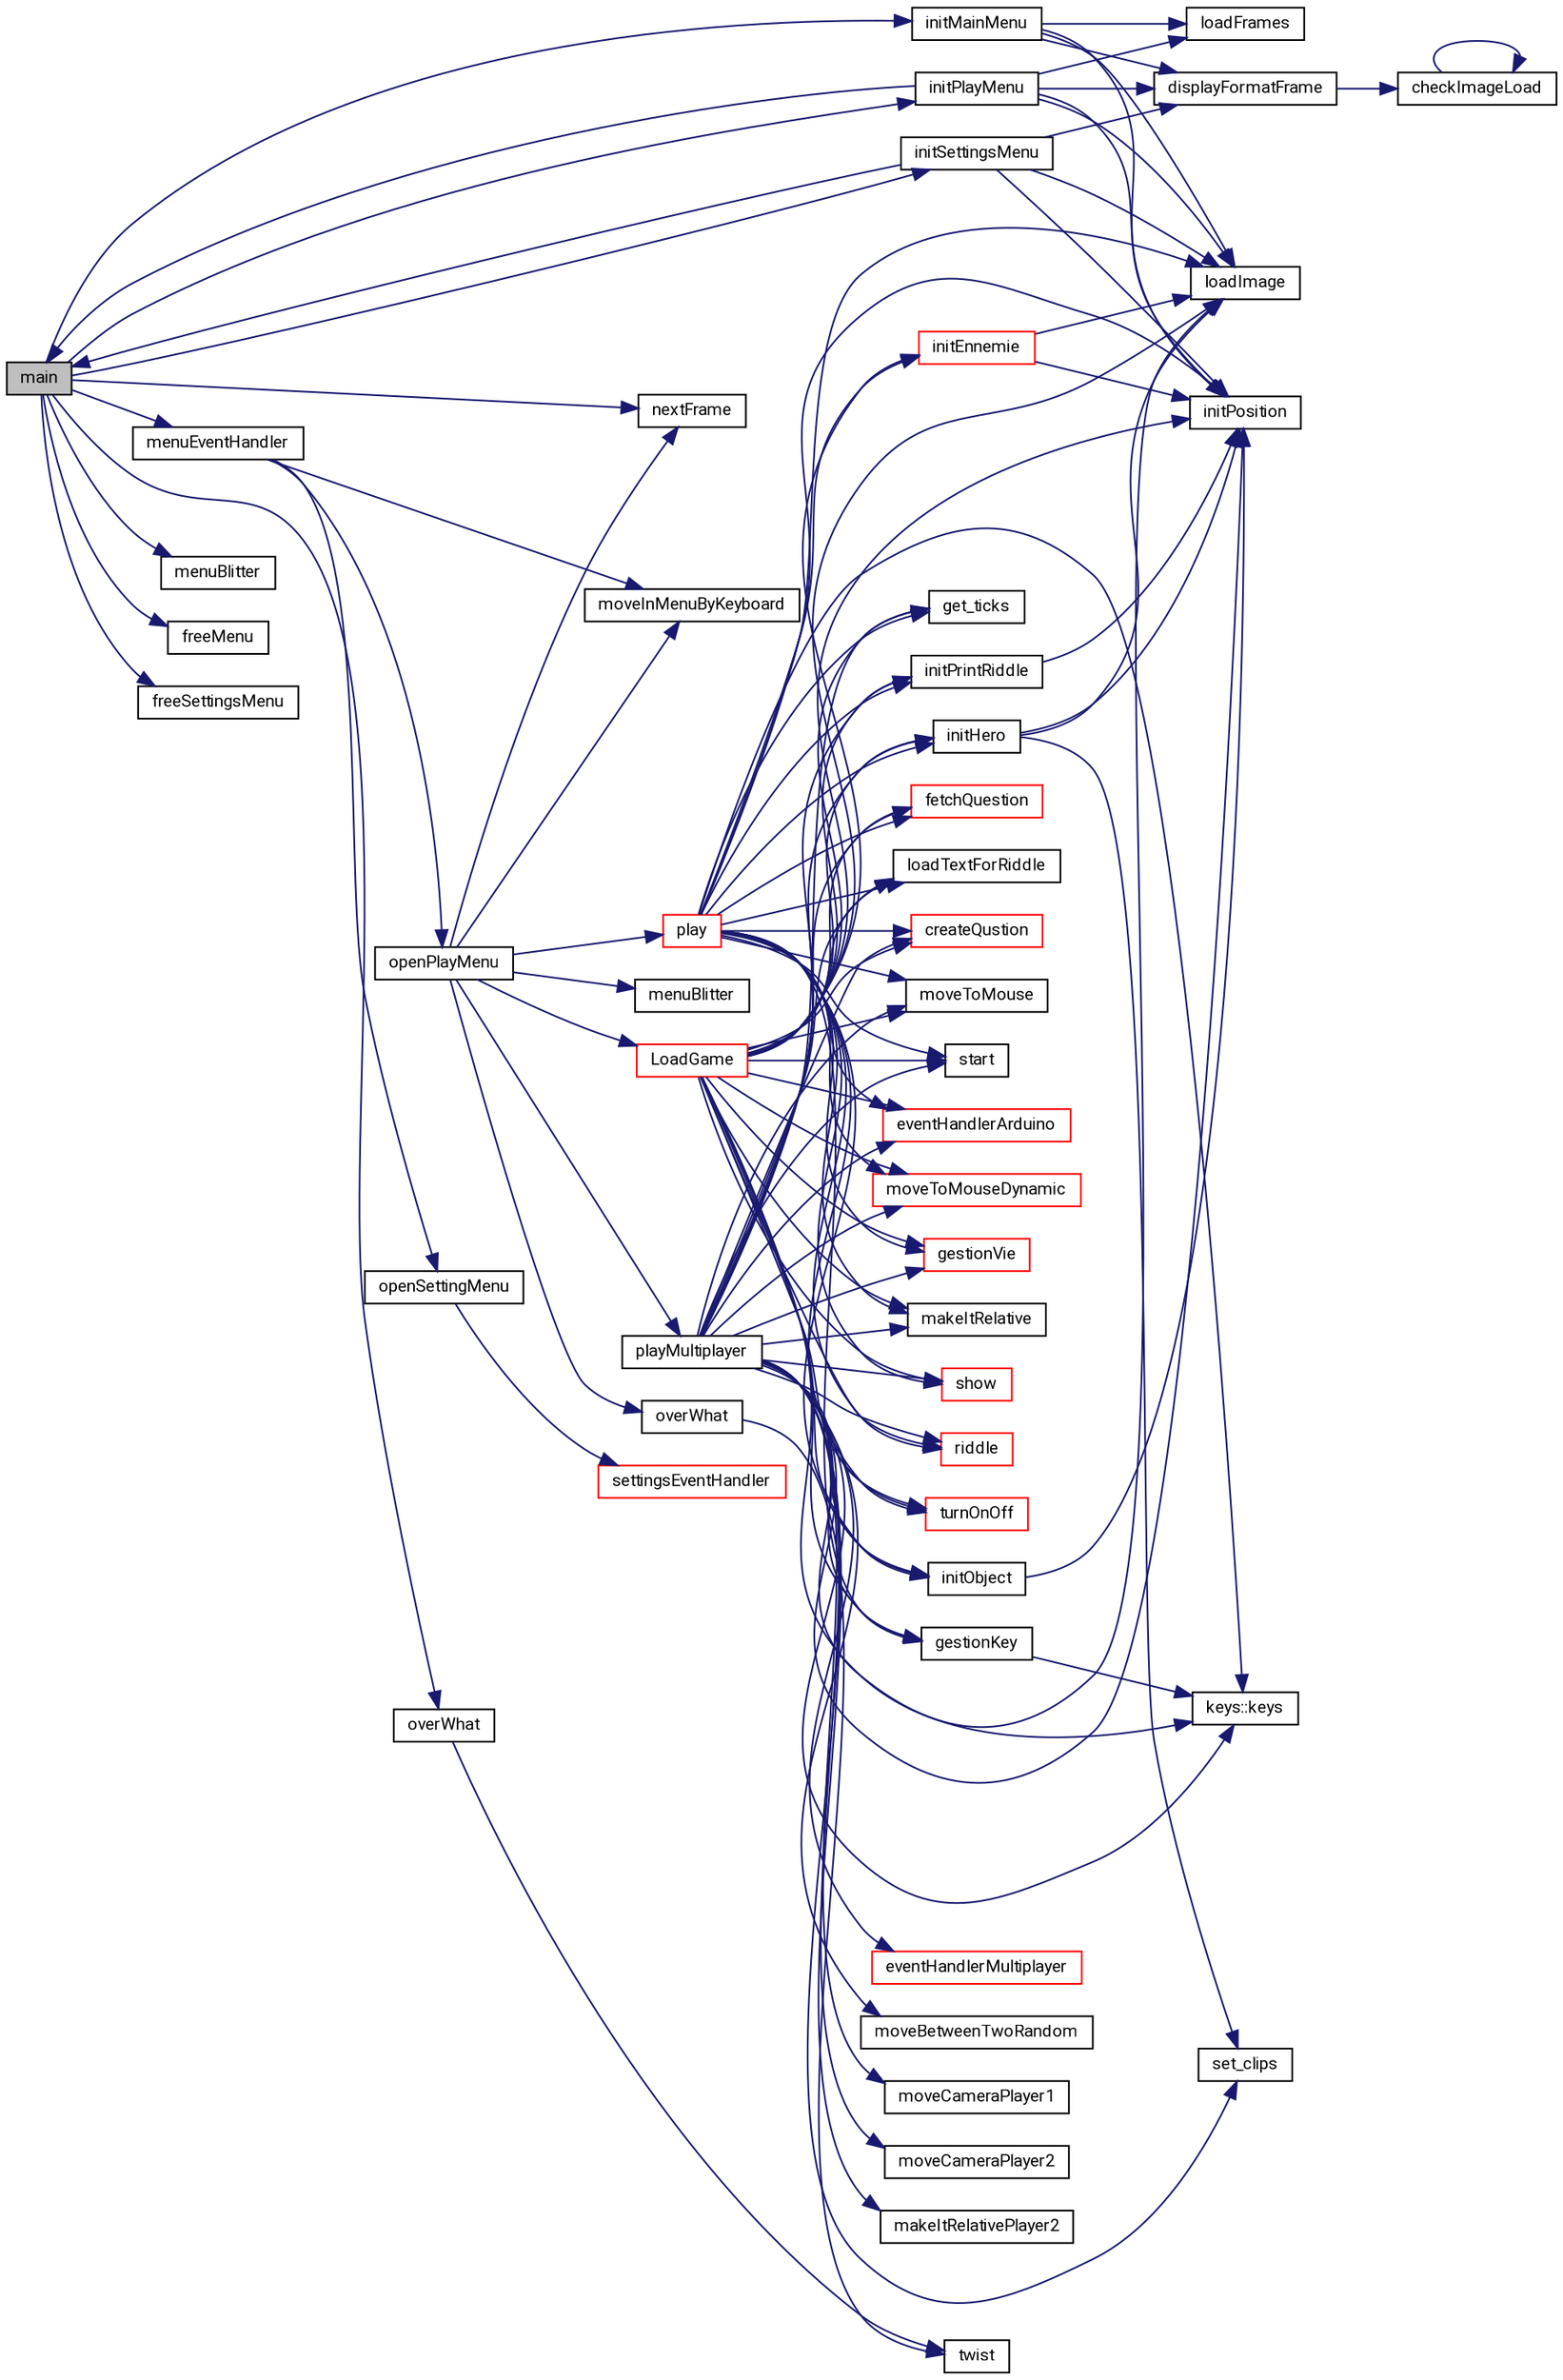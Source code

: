 digraph "main"
{
 // LATEX_PDF_SIZE
  edge [fontname="Roboto",fontsize="10",labelfontname="Roboto",labelfontsize="10"];
  node [fontname="Roboto",fontsize="10",shape=record];
  rankdir="LR";
  Node0 [label="main",height=0.2,width=0.4,color="black", fillcolor="grey75", style="filled", fontcolor="black",tooltip=" "];
  Node0 -> Node1 [color="midnightblue",fontsize="10",style="solid",fontname="Roboto"];
  Node1 [label="initMainMenu",height=0.2,width=0.4,color="black", fillcolor="white", style="filled",URL="$SDL__Init_8c.html#a45cc18c9330197ff2a6f8eaa0433defd",tooltip=" "];
  Node1 -> Node2 [color="midnightblue",fontsize="10",style="solid",fontname="Roboto"];
  Node2 [label="loadImage",height=0.2,width=0.4,color="black", fillcolor="white", style="filled",URL="$SDL__Init_8c.html#a2ab4a75877abd9b57b1867af16899f30",tooltip=" "];
  Node1 -> Node3 [color="midnightblue",fontsize="10",style="solid",fontname="Roboto"];
  Node3 [label="displayFormatFrame",height=0.2,width=0.4,color="black", fillcolor="white", style="filled",URL="$SDL__Init_8c.html#a9d15a4099a1c7eb98981e2f641be3411",tooltip=" "];
  Node3 -> Node4 [color="midnightblue",fontsize="10",style="solid",fontname="Roboto"];
  Node4 [label="checkImageLoad",height=0.2,width=0.4,color="black", fillcolor="white", style="filled",URL="$SDL__Init_8c.html#a9c86961353b17cdaa6160b5e226e4de6",tooltip=" "];
  Node4 -> Node4 [color="midnightblue",fontsize="10",style="solid",fontname="Roboto"];
  Node1 -> Node5 [color="midnightblue",fontsize="10",style="solid",fontname="Roboto"];
  Node5 [label="initPosition",height=0.2,width=0.4,color="black", fillcolor="white", style="filled",URL="$SDL__Init_8c.html#aacba2767ef1793cfcf9d9cfba91a62e7",tooltip=" "];
  Node1 -> Node6 [color="midnightblue",fontsize="10",style="solid",fontname="Roboto"];
  Node6 [label="loadFrames",height=0.2,width=0.4,color="black", fillcolor="white", style="filled",URL="$SDL__Init_8c.html#ab29215e3467fdc78a5b43cb5417fb9e9",tooltip=" "];
  Node0 -> Node7 [color="midnightblue",fontsize="10",style="solid",fontname="Roboto"];
  Node7 [label="initPlayMenu",height=0.2,width=0.4,color="black", fillcolor="white", style="filled",URL="$SDL__Init_8c.html#aca9c8f6654a287dc225addf7bc93188d",tooltip=" "];
  Node7 -> Node0 [color="midnightblue",fontsize="10",style="solid",fontname="Roboto"];
  Node7 -> Node2 [color="midnightblue",fontsize="10",style="solid",fontname="Roboto"];
  Node7 -> Node3 [color="midnightblue",fontsize="10",style="solid",fontname="Roboto"];
  Node7 -> Node5 [color="midnightblue",fontsize="10",style="solid",fontname="Roboto"];
  Node7 -> Node6 [color="midnightblue",fontsize="10",style="solid",fontname="Roboto"];
  Node0 -> Node8 [color="midnightblue",fontsize="10",style="solid",fontname="Roboto"];
  Node8 [label="initSettingsMenu",height=0.2,width=0.4,color="black", fillcolor="white", style="filled",URL="$SDL__Init_8c.html#a3accead2e0742f15fb1a705e001bf66e",tooltip=" "];
  Node8 -> Node0 [color="midnightblue",fontsize="10",style="solid",fontname="Roboto"];
  Node8 -> Node2 [color="midnightblue",fontsize="10",style="solid",fontname="Roboto"];
  Node8 -> Node3 [color="midnightblue",fontsize="10",style="solid",fontname="Roboto"];
  Node8 -> Node5 [color="midnightblue",fontsize="10",style="solid",fontname="Roboto"];
  Node0 -> Node9 [color="midnightblue",fontsize="10",style="solid",fontname="Roboto"];
  Node9 [label="menuEventHandler",height=0.2,width=0.4,color="black", fillcolor="white", style="filled",URL="$SDL__Game_8h.html#a9489d33a83d76c6d00dcef0c9bf7eb93",tooltip=" "];
  Node9 -> Node10 [color="midnightblue",fontsize="10",style="solid",fontname="Roboto"];
  Node10 [label="openPlayMenu",height=0.2,width=0.4,color="black", fillcolor="white", style="filled",URL="$SDL__Game__Funcs_8c.html#a61c31102f6b34e46e97373cc417e2d42",tooltip=" "];
  Node10 -> Node11 [color="midnightblue",fontsize="10",style="solid",fontname="Roboto"];
  Node11 [label="playMultiplayer",height=0.2,width=0.4,color="black", fillcolor="white", style="filled",URL="$SDL__multiplayer_8c.html#acdec1d407d5934d4ccff3806f46ba79a",tooltip=" "];
  Node11 -> Node5 [color="midnightblue",fontsize="10",style="solid",fontname="Roboto"];
  Node11 -> Node12 [color="midnightblue",fontsize="10",style="solid",fontname="Roboto"];
  Node12 [label="keys::keys",height=0.2,width=0.4,color="black", fillcolor="white", style="filled",URL="$structkeys.html#a7559bc5bb2d0727a0be1ce90578d1052",tooltip=" "];
  Node11 -> Node13 [color="midnightblue",fontsize="10",style="solid",fontname="Roboto"];
  Node13 [label="set_clips",height=0.2,width=0.4,color="black", fillcolor="white", style="filled",URL="$SDL__animation_8c.html#a77f54ee083e4f28c4176cf9602603964",tooltip=" "];
  Node11 -> Node14 [color="midnightblue",fontsize="10",style="solid",fontname="Roboto"];
  Node14 [label="initHero",height=0.2,width=0.4,color="black", fillcolor="white", style="filled",URL="$SDL__Init_8c.html#a537870b91a0bcb420da19fa92a506311",tooltip=" "];
  Node14 -> Node2 [color="midnightblue",fontsize="10",style="solid",fontname="Roboto"];
  Node14 -> Node13 [color="midnightblue",fontsize="10",style="solid",fontname="Roboto"];
  Node14 -> Node5 [color="midnightblue",fontsize="10",style="solid",fontname="Roboto"];
  Node11 -> Node15 [color="midnightblue",fontsize="10",style="solid",fontname="Roboto"];
  Node15 [label="initObject",height=0.2,width=0.4,color="black", fillcolor="white", style="filled",URL="$SDL__Init_8c.html#a8a5afe773164b262326832d98dc6104c",tooltip=" "];
  Node15 -> Node5 [color="midnightblue",fontsize="10",style="solid",fontname="Roboto"];
  Node11 -> Node16 [color="midnightblue",fontsize="10",style="solid",fontname="Roboto"];
  Node16 [label="fetchQuestion",height=0.2,width=0.4,color="red", fillcolor="white", style="filled",URL="$SDL__enigme_8c.html#a39c76700dff530c844926f769b9e5e2f",tooltip=" "];
  Node11 -> Node19 [color="midnightblue",fontsize="10",style="solid",fontname="Roboto"];
  Node19 [label="loadTextForRiddle",height=0.2,width=0.4,color="black", fillcolor="white", style="filled",URL="$SDL__Init_8c.html#a6b45aea4a0ac66457461752d48769da0",tooltip=" "];
  Node11 -> Node2 [color="midnightblue",fontsize="10",style="solid",fontname="Roboto"];
  Node11 -> Node20 [color="midnightblue",fontsize="10",style="solid",fontname="Roboto"];
  Node20 [label="initPrintRiddle",height=0.2,width=0.4,color="black", fillcolor="white", style="filled",URL="$SDL__Init_8c.html#a24db4a5a8e8fd689b3c7e195c8895548",tooltip=" "];
  Node20 -> Node5 [color="midnightblue",fontsize="10",style="solid",fontname="Roboto"];
  Node11 -> Node21 [color="midnightblue",fontsize="10",style="solid",fontname="Roboto"];
  Node21 [label="createQustion",height=0.2,width=0.4,color="red", fillcolor="white", style="filled",URL="$SDL__enigme_8c.html#a366df1c03f8c6ca9f110a8d71af474c8",tooltip=" "];
  Node11 -> Node24 [color="midnightblue",fontsize="10",style="solid",fontname="Roboto"];
  Node24 [label="moveToMouse",height=0.2,width=0.4,color="black", fillcolor="white", style="filled",URL="$SDL__move_8c.html#af11bb29347265c4ba26ea25b7c64a20a",tooltip=" "];
  Node11 -> Node25 [color="midnightblue",fontsize="10",style="solid",fontname="Roboto"];
  Node25 [label="start",height=0.2,width=0.4,color="black", fillcolor="white", style="filled",URL="$SDL__animation_8c.html#ad6dbccd99321dabd7f2e29f652b523e6",tooltip=" "];
  Node11 -> Node26 [color="midnightblue",fontsize="10",style="solid",fontname="Roboto"];
  Node26 [label="eventHandlerArduino",height=0.2,width=0.4,color="red", fillcolor="white", style="filled",URL="$SDL__arduino_8c.html#abefc6906065c0c43ba99477e403e07d9",tooltip=" "];
  Node11 -> Node31 [color="midnightblue",fontsize="10",style="solid",fontname="Roboto"];
  Node31 [label="eventHandlerMultiplayer",height=0.2,width=0.4,color="red", fillcolor="white", style="filled",URL="$SDL__multiplayer_8c.html#a4a208945715a6c534f1eef8a8f38a896",tooltip=" "];
  Node11 -> Node32 [color="midnightblue",fontsize="10",style="solid",fontname="Roboto"];
  Node32 [label="moveToMouseDynamic",height=0.2,width=0.4,color="red", fillcolor="white", style="filled",URL="$SDL__move_8c.html#a3c40d057be41d3e6b3421eabce7a55c6",tooltip=" "];
  Node11 -> Node33 [color="midnightblue",fontsize="10",style="solid",fontname="Roboto"];
  Node33 [label="moveBetweenTwoRandom",height=0.2,width=0.4,color="black", fillcolor="white", style="filled",URL="$SDL__move_8c.html#a4e34bd1e8cd999c1e80b56a93ad36b25",tooltip=" "];
  Node11 -> Node34 [color="midnightblue",fontsize="10",style="solid",fontname="Roboto"];
  Node34 [label="moveCameraPlayer1",height=0.2,width=0.4,color="black", fillcolor="white", style="filled",URL="$SDL__scrolling_8c.html#af6aebb909a3152dfa7e36e9988490d9e",tooltip=" "];
  Node11 -> Node35 [color="midnightblue",fontsize="10",style="solid",fontname="Roboto"];
  Node35 [label="moveCameraPlayer2",height=0.2,width=0.4,color="black", fillcolor="white", style="filled",URL="$SDL__scrolling_8c.html#a6a2dd36438cbb546093c05391850a16c",tooltip=" "];
  Node11 -> Node36 [color="midnightblue",fontsize="10",style="solid",fontname="Roboto"];
  Node36 [label="gestionVie",height=0.2,width=0.4,color="red", fillcolor="white", style="filled",URL="$SDL__gestion_8c.html#a1f7aab104689e218a0055f424e317236",tooltip=" "];
  Node11 -> Node38 [color="midnightblue",fontsize="10",style="solid",fontname="Roboto"];
  Node38 [label="makeItRelative",height=0.2,width=0.4,color="black", fillcolor="white", style="filled",URL="$SDL__scrolling_8c.html#a195939235fc4e32206ff56a74081576f",tooltip=" "];
  Node11 -> Node39 [color="midnightblue",fontsize="10",style="solid",fontname="Roboto"];
  Node39 [label="makeItRelativePlayer2",height=0.2,width=0.4,color="black", fillcolor="white", style="filled",URL="$SDL__scrolling_8c.html#aebf118c24504b22011ac7f04feef5940",tooltip=" "];
  Node11 -> Node40 [color="midnightblue",fontsize="10",style="solid",fontname="Roboto"];
  Node40 [label="show",height=0.2,width=0.4,color="red", fillcolor="white", style="filled",URL="$SDL__animation_8c.html#a51ec49799835d087b8e6f2d707c4d76d",tooltip=" "];
  Node11 -> Node42 [color="midnightblue",fontsize="10",style="solid",fontname="Roboto"];
  Node42 [label="riddle",height=0.2,width=0.4,color="red", fillcolor="white", style="filled",URL="$SDL__enigme_8c.html#a4b8fbab12a6932d122a2ebd9f3f4e7eb",tooltip=" "];
  Node11 -> Node45 [color="midnightblue",fontsize="10",style="solid",fontname="Roboto"];
  Node45 [label="turnOnOff",height=0.2,width=0.4,color="red", fillcolor="white", style="filled",URL="$SDL__arduino_8c.html#af921e7b2ce75aadfb16b2ce49424a589",tooltip=" "];
  Node11 -> Node47 [color="midnightblue",fontsize="10",style="solid",fontname="Roboto"];
  Node47 [label="gestionKey",height=0.2,width=0.4,color="black", fillcolor="white", style="filled",URL="$SDL__gestion_8c.html#a7f4b12a80d06588ae6728b122b888a58",tooltip=" "];
  Node47 -> Node12 [color="midnightblue",fontsize="10",style="solid",fontname="Roboto"];
  Node11 -> Node48 [color="midnightblue",fontsize="10",style="solid",fontname="Roboto"];
  Node48 [label="get_ticks",height=0.2,width=0.4,color="black", fillcolor="white", style="filled",URL="$SDL__animation_8c.html#aa3e2cb9730547c3f0e2aa7f8d4aa451c",tooltip=" "];
  Node10 -> Node49 [color="midnightblue",fontsize="10",style="solid",fontname="Roboto"];
  Node49 [label="LoadGame",height=0.2,width=0.4,color="red", fillcolor="white", style="filled",URL="$SDL__savegame_8c.html#a6806b4b0f276136776dee9837e60f994",tooltip=" "];
  Node49 -> Node5 [color="midnightblue",fontsize="10",style="solid",fontname="Roboto"];
  Node49 -> Node12 [color="midnightblue",fontsize="10",style="solid",fontname="Roboto"];
  Node49 -> Node50 [color="midnightblue",fontsize="10",style="solid",fontname="Roboto"];
  Node50 [label="initEnnemie",height=0.2,width=0.4,color="red", fillcolor="white", style="filled",URL="$SDL__Init_8c.html#aebec659dbc0fced3e684a805336a2e0b",tooltip=" "];
  Node50 -> Node2 [color="midnightblue",fontsize="10",style="solid",fontname="Roboto"];
  Node50 -> Node5 [color="midnightblue",fontsize="10",style="solid",fontname="Roboto"];
  Node49 -> Node2 [color="midnightblue",fontsize="10",style="solid",fontname="Roboto"];
  Node49 -> Node14 [color="midnightblue",fontsize="10",style="solid",fontname="Roboto"];
  Node49 -> Node15 [color="midnightblue",fontsize="10",style="solid",fontname="Roboto"];
  Node49 -> Node16 [color="midnightblue",fontsize="10",style="solid",fontname="Roboto"];
  Node49 -> Node19 [color="midnightblue",fontsize="10",style="solid",fontname="Roboto"];
  Node49 -> Node20 [color="midnightblue",fontsize="10",style="solid",fontname="Roboto"];
  Node49 -> Node21 [color="midnightblue",fontsize="10",style="solid",fontname="Roboto"];
  Node49 -> Node25 [color="midnightblue",fontsize="10",style="solid",fontname="Roboto"];
  Node49 -> Node26 [color="midnightblue",fontsize="10",style="solid",fontname="Roboto"];
  Node49 -> Node32 [color="midnightblue",fontsize="10",style="solid",fontname="Roboto"];
  Node49 -> Node36 [color="midnightblue",fontsize="10",style="solid",fontname="Roboto"];
  Node49 -> Node38 [color="midnightblue",fontsize="10",style="solid",fontname="Roboto"];
  Node49 -> Node40 [color="midnightblue",fontsize="10",style="solid",fontname="Roboto"];
  Node49 -> Node42 [color="midnightblue",fontsize="10",style="solid",fontname="Roboto"];
  Node49 -> Node45 [color="midnightblue",fontsize="10",style="solid",fontname="Roboto"];
  Node49 -> Node47 [color="midnightblue",fontsize="10",style="solid",fontname="Roboto"];
  Node49 -> Node24 [color="midnightblue",fontsize="10",style="solid",fontname="Roboto"];
  Node49 -> Node48 [color="midnightblue",fontsize="10",style="solid",fontname="Roboto"];
  Node10 -> Node66 [color="midnightblue",fontsize="10",style="solid",fontname="Roboto"];
  Node66 [label="nextFrame",height=0.2,width=0.4,color="black", fillcolor="white", style="filled",URL="$SDL__Init_8c.html#ab9c3e21cec256bd230c50af3a31b8d04",tooltip=" "];
  Node10 -> Node67 [color="midnightblue",fontsize="10",style="solid",fontname="Roboto"];
  Node67 [label="moveInMenuByKeyboard",height=0.2,width=0.4,color="black", fillcolor="white", style="filled",URL="$SDL__Game__Funcs_8c.html#abb7d818f056c1225238351459f3b00af",tooltip=" "];
  Node10 -> Node68 [color="midnightblue",fontsize="10",style="solid",fontname="Roboto"];
  Node68 [label="play",height=0.2,width=0.4,color="red", fillcolor="white", style="filled",URL="$SDL__Game__Funcs_8c.html#a440e6575323c8ce399149d2819fe1a2a",tooltip=" "];
  Node68 -> Node5 [color="midnightblue",fontsize="10",style="solid",fontname="Roboto"];
  Node68 -> Node12 [color="midnightblue",fontsize="10",style="solid",fontname="Roboto"];
  Node68 -> Node50 [color="midnightblue",fontsize="10",style="solid",fontname="Roboto"];
  Node68 -> Node2 [color="midnightblue",fontsize="10",style="solid",fontname="Roboto"];
  Node68 -> Node14 [color="midnightblue",fontsize="10",style="solid",fontname="Roboto"];
  Node68 -> Node15 [color="midnightblue",fontsize="10",style="solid",fontname="Roboto"];
  Node68 -> Node16 [color="midnightblue",fontsize="10",style="solid",fontname="Roboto"];
  Node68 -> Node19 [color="midnightblue",fontsize="10",style="solid",fontname="Roboto"];
  Node68 -> Node20 [color="midnightblue",fontsize="10",style="solid",fontname="Roboto"];
  Node68 -> Node21 [color="midnightblue",fontsize="10",style="solid",fontname="Roboto"];
  Node68 -> Node24 [color="midnightblue",fontsize="10",style="solid",fontname="Roboto"];
  Node68 -> Node25 [color="midnightblue",fontsize="10",style="solid",fontname="Roboto"];
  Node68 -> Node26 [color="midnightblue",fontsize="10",style="solid",fontname="Roboto"];
  Node68 -> Node32 [color="midnightblue",fontsize="10",style="solid",fontname="Roboto"];
  Node68 -> Node36 [color="midnightblue",fontsize="10",style="solid",fontname="Roboto"];
  Node68 -> Node38 [color="midnightblue",fontsize="10",style="solid",fontname="Roboto"];
  Node68 -> Node40 [color="midnightblue",fontsize="10",style="solid",fontname="Roboto"];
  Node68 -> Node42 [color="midnightblue",fontsize="10",style="solid",fontname="Roboto"];
  Node68 -> Node45 [color="midnightblue",fontsize="10",style="solid",fontname="Roboto"];
  Node68 -> Node47 [color="midnightblue",fontsize="10",style="solid",fontname="Roboto"];
  Node68 -> Node48 [color="midnightblue",fontsize="10",style="solid",fontname="Roboto"];
  Node10 -> Node70 [color="midnightblue",fontsize="10",style="solid",fontname="Roboto"];
  Node70 [label="overWhat",height=0.2,width=0.4,color="black", fillcolor="white", style="filled",URL="$SDL__Game__Funcs_8c.html#a4eada93f766d4bf4776fd5a501a60404",tooltip=" "];
  Node70 -> Node71 [color="midnightblue",fontsize="10",style="solid",fontname="Roboto"];
  Node71 [label="twist",height=0.2,width=0.4,color="black", fillcolor="white", style="filled",URL="$SDL__Game__Funcs_8c.html#a04650a18e406952388193902adbf476f",tooltip=" "];
  Node10 -> Node72 [color="midnightblue",fontsize="10",style="solid",fontname="Roboto"];
  Node72 [label="menuBlitter",height=0.2,width=0.4,color="black", fillcolor="white", style="filled",URL="$SDL__Game__Funcs_8c.html#a553d43496bd0c6e9c6b82d0402fa115a",tooltip=" "];
  Node9 -> Node73 [color="midnightblue",fontsize="10",style="solid",fontname="Roboto"];
  Node73 [label="openSettingMenu",height=0.2,width=0.4,color="black", fillcolor="white", style="filled",URL="$SDL__Game__Funcs_8c.html#accbf7160c9661c47ebcbfb34d1f89028",tooltip=" "];
  Node73 -> Node74 [color="midnightblue",fontsize="10",style="solid",fontname="Roboto"];
  Node74 [label="settingsEventHandler",height=0.2,width=0.4,color="red", fillcolor="white", style="filled",URL="$SDL__Game__Funcs_8c.html#a98548f9b20e4e186f2d28213f6f8d61a",tooltip=" "];
  Node9 -> Node67 [color="midnightblue",fontsize="10",style="solid",fontname="Roboto"];
  Node0 -> Node76 [color="midnightblue",fontsize="10",style="solid",fontname="Roboto"];
  Node76 [label="overWhat",height=0.2,width=0.4,color="black", fillcolor="white", style="filled",URL="$SDL__Game_8h.html#a4eada93f766d4bf4776fd5a501a60404",tooltip=" "];
  Node76 -> Node71 [color="midnightblue",fontsize="10",style="solid",fontname="Roboto"];
  Node0 -> Node66 [color="midnightblue",fontsize="10",style="solid",fontname="Roboto"];
  Node0 -> Node77 [color="midnightblue",fontsize="10",style="solid",fontname="Roboto"];
  Node77 [label="menuBlitter",height=0.2,width=0.4,color="black", fillcolor="white", style="filled",URL="$SDL__Game_8h.html#a553d43496bd0c6e9c6b82d0402fa115a",tooltip=" "];
  Node0 -> Node78 [color="midnightblue",fontsize="10",style="solid",fontname="Roboto"];
  Node78 [label="freeMenu",height=0.2,width=0.4,color="black", fillcolor="white", style="filled",URL="$SDL__free_8c.html#a46ba4e8b36766b707a3681ded8533a8a",tooltip=" "];
  Node0 -> Node79 [color="midnightblue",fontsize="10",style="solid",fontname="Roboto"];
  Node79 [label="freeSettingsMenu",height=0.2,width=0.4,color="black", fillcolor="white", style="filled",URL="$SDL__free_8c.html#a87a88af8f79655dba6c9629614cf2289",tooltip=" "];
}
